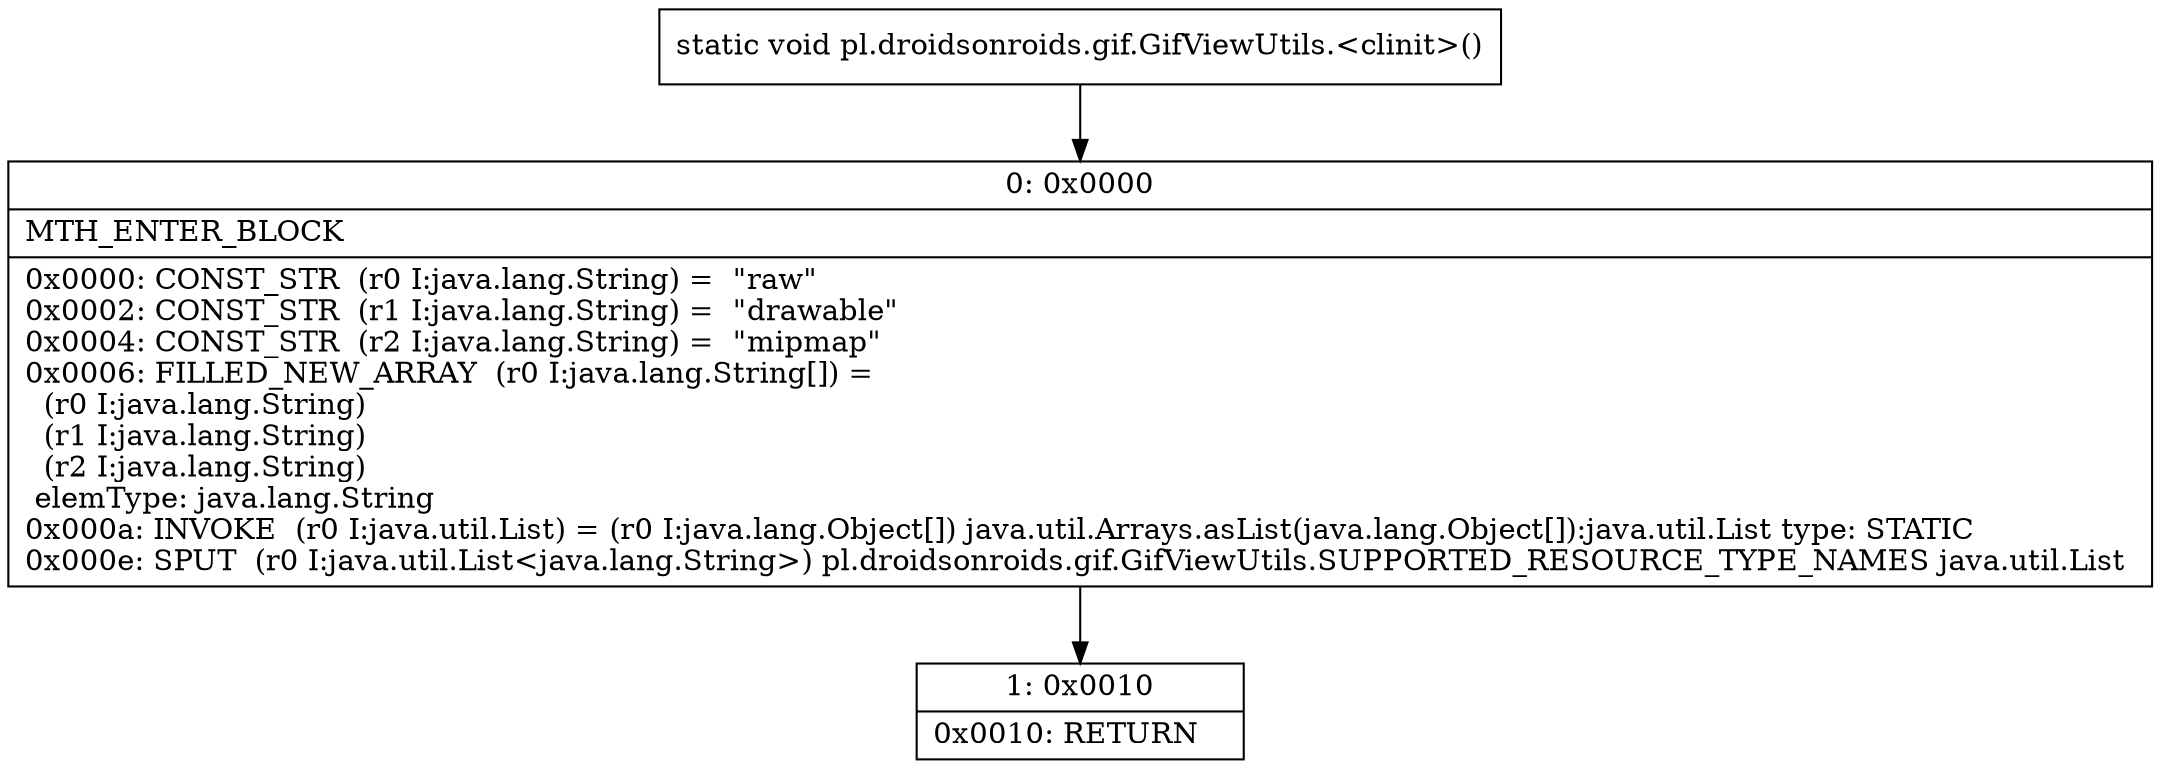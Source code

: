 digraph "CFG forpl.droidsonroids.gif.GifViewUtils.\<clinit\>()V" {
Node_0 [shape=record,label="{0\:\ 0x0000|MTH_ENTER_BLOCK\l|0x0000: CONST_STR  (r0 I:java.lang.String) =  \"raw\" \l0x0002: CONST_STR  (r1 I:java.lang.String) =  \"drawable\" \l0x0004: CONST_STR  (r2 I:java.lang.String) =  \"mipmap\" \l0x0006: FILLED_NEW_ARRAY  (r0 I:java.lang.String[]) = \l  (r0 I:java.lang.String)\l  (r1 I:java.lang.String)\l  (r2 I:java.lang.String)\l elemType: java.lang.String \l0x000a: INVOKE  (r0 I:java.util.List) = (r0 I:java.lang.Object[]) java.util.Arrays.asList(java.lang.Object[]):java.util.List type: STATIC \l0x000e: SPUT  (r0 I:java.util.List\<java.lang.String\>) pl.droidsonroids.gif.GifViewUtils.SUPPORTED_RESOURCE_TYPE_NAMES java.util.List \l}"];
Node_1 [shape=record,label="{1\:\ 0x0010|0x0010: RETURN   \l}"];
MethodNode[shape=record,label="{static void pl.droidsonroids.gif.GifViewUtils.\<clinit\>() }"];
MethodNode -> Node_0;
Node_0 -> Node_1;
}

